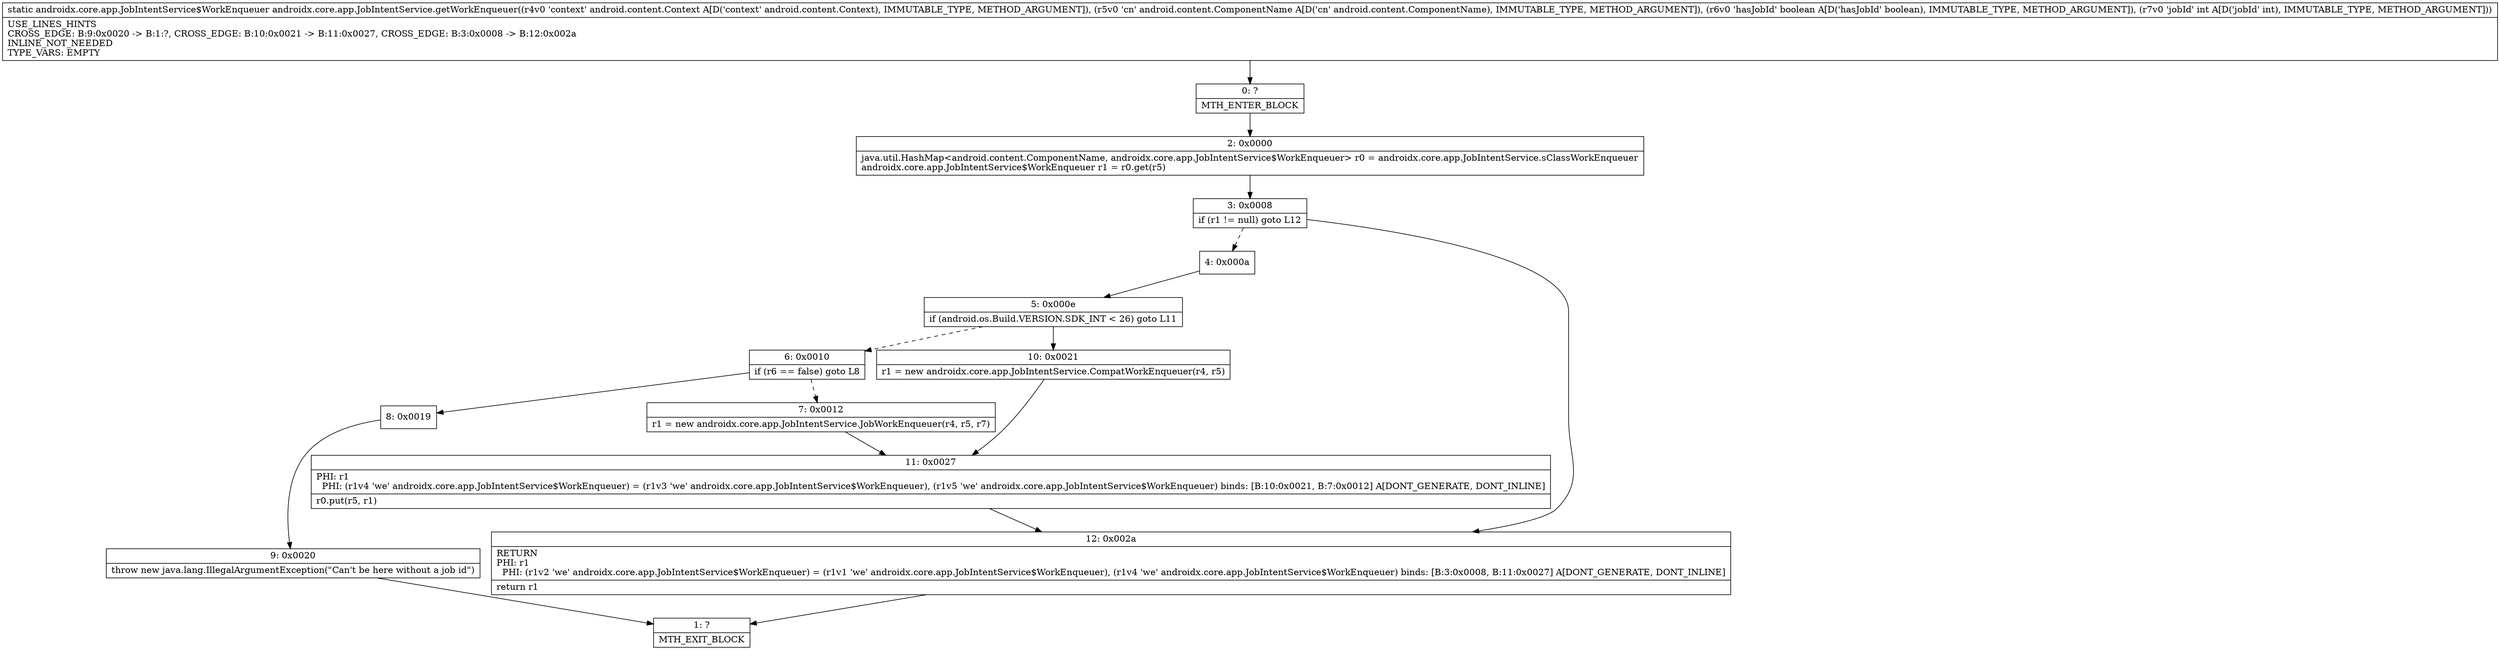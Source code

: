 digraph "CFG forandroidx.core.app.JobIntentService.getWorkEnqueuer(Landroid\/content\/Context;Landroid\/content\/ComponentName;ZI)Landroidx\/core\/app\/JobIntentService$WorkEnqueuer;" {
Node_0 [shape=record,label="{0\:\ ?|MTH_ENTER_BLOCK\l}"];
Node_2 [shape=record,label="{2\:\ 0x0000|java.util.HashMap\<android.content.ComponentName, androidx.core.app.JobIntentService$WorkEnqueuer\> r0 = androidx.core.app.JobIntentService.sClassWorkEnqueuer\landroidx.core.app.JobIntentService$WorkEnqueuer r1 = r0.get(r5)\l}"];
Node_3 [shape=record,label="{3\:\ 0x0008|if (r1 != null) goto L12\l}"];
Node_4 [shape=record,label="{4\:\ 0x000a}"];
Node_5 [shape=record,label="{5\:\ 0x000e|if (android.os.Build.VERSION.SDK_INT \< 26) goto L11\l}"];
Node_6 [shape=record,label="{6\:\ 0x0010|if (r6 == false) goto L8\l}"];
Node_7 [shape=record,label="{7\:\ 0x0012|r1 = new androidx.core.app.JobIntentService.JobWorkEnqueuer(r4, r5, r7)\l}"];
Node_11 [shape=record,label="{11\:\ 0x0027|PHI: r1 \l  PHI: (r1v4 'we' androidx.core.app.JobIntentService$WorkEnqueuer) = (r1v3 'we' androidx.core.app.JobIntentService$WorkEnqueuer), (r1v5 'we' androidx.core.app.JobIntentService$WorkEnqueuer) binds: [B:10:0x0021, B:7:0x0012] A[DONT_GENERATE, DONT_INLINE]\l|r0.put(r5, r1)\l}"];
Node_8 [shape=record,label="{8\:\ 0x0019}"];
Node_9 [shape=record,label="{9\:\ 0x0020|throw new java.lang.IllegalArgumentException(\"Can't be here without a job id\")\l}"];
Node_1 [shape=record,label="{1\:\ ?|MTH_EXIT_BLOCK\l}"];
Node_10 [shape=record,label="{10\:\ 0x0021|r1 = new androidx.core.app.JobIntentService.CompatWorkEnqueuer(r4, r5)\l}"];
Node_12 [shape=record,label="{12\:\ 0x002a|RETURN\lPHI: r1 \l  PHI: (r1v2 'we' androidx.core.app.JobIntentService$WorkEnqueuer) = (r1v1 'we' androidx.core.app.JobIntentService$WorkEnqueuer), (r1v4 'we' androidx.core.app.JobIntentService$WorkEnqueuer) binds: [B:3:0x0008, B:11:0x0027] A[DONT_GENERATE, DONT_INLINE]\l|return r1\l}"];
MethodNode[shape=record,label="{static androidx.core.app.JobIntentService$WorkEnqueuer androidx.core.app.JobIntentService.getWorkEnqueuer((r4v0 'context' android.content.Context A[D('context' android.content.Context), IMMUTABLE_TYPE, METHOD_ARGUMENT]), (r5v0 'cn' android.content.ComponentName A[D('cn' android.content.ComponentName), IMMUTABLE_TYPE, METHOD_ARGUMENT]), (r6v0 'hasJobId' boolean A[D('hasJobId' boolean), IMMUTABLE_TYPE, METHOD_ARGUMENT]), (r7v0 'jobId' int A[D('jobId' int), IMMUTABLE_TYPE, METHOD_ARGUMENT]))  | USE_LINES_HINTS\lCROSS_EDGE: B:9:0x0020 \-\> B:1:?, CROSS_EDGE: B:10:0x0021 \-\> B:11:0x0027, CROSS_EDGE: B:3:0x0008 \-\> B:12:0x002a\lINLINE_NOT_NEEDED\lTYPE_VARS: EMPTY\l}"];
MethodNode -> Node_0;Node_0 -> Node_2;
Node_2 -> Node_3;
Node_3 -> Node_4[style=dashed];
Node_3 -> Node_12;
Node_4 -> Node_5;
Node_5 -> Node_6[style=dashed];
Node_5 -> Node_10;
Node_6 -> Node_7[style=dashed];
Node_6 -> Node_8;
Node_7 -> Node_11;
Node_11 -> Node_12;
Node_8 -> Node_9;
Node_9 -> Node_1;
Node_10 -> Node_11;
Node_12 -> Node_1;
}

